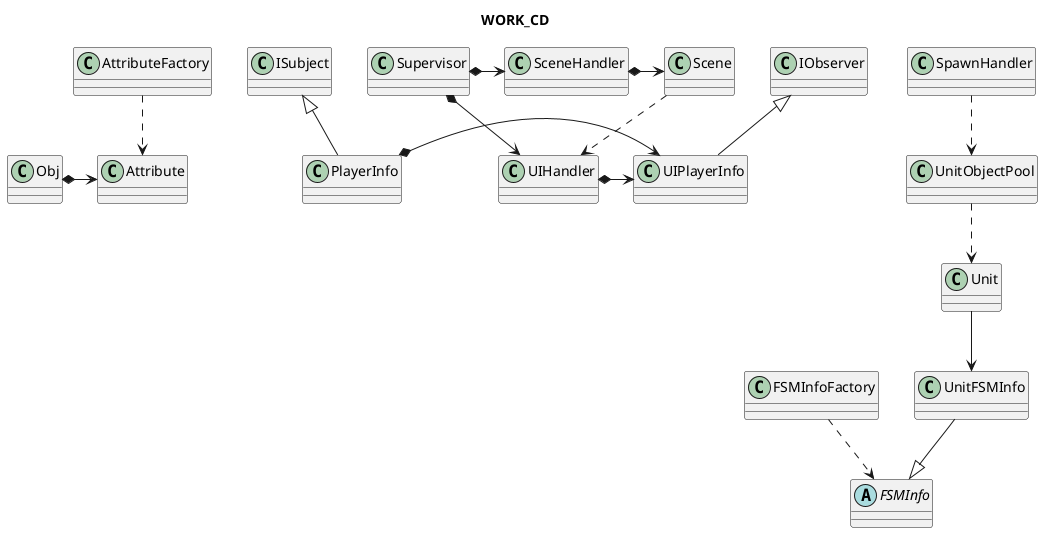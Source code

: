 @startuml
title WORK_CD

Obj *-> Attribute
AttributeFactory ..> Attribute
ISubject <|-- PlayerInfo
PlayerInfo *-> UIPlayerInfo
IObserver <|-- UIPlayerInfo
Unit --> UnitFSMInfo
UnitObjectPool ..> Unit
SpawnHandler ..> UnitObjectPool
UnitFSMInfo --|> FSMInfo
FSMInfoFactory ..> FSMInfo
SceneHandler *-> Scene
Scene ..> UIHandler
UIHandler *-> UIPlayerInfo
Supervisor *-> SceneHandler
Supervisor *-> UIHandler

abstract class FSMInfo{    
}
@enduml